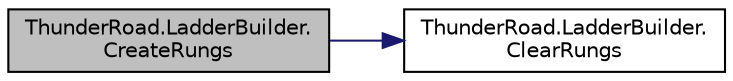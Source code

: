 digraph "ThunderRoad.LadderBuilder.CreateRungs"
{
 // LATEX_PDF_SIZE
  edge [fontname="Helvetica",fontsize="10",labelfontname="Helvetica",labelfontsize="10"];
  node [fontname="Helvetica",fontsize="10",shape=record];
  rankdir="LR";
  Node1 [label="ThunderRoad.LadderBuilder.\lCreateRungs",height=0.2,width=0.4,color="black", fillcolor="grey75", style="filled", fontcolor="black",tooltip="Creates the rungs."];
  Node1 -> Node2 [color="midnightblue",fontsize="10",style="solid",fontname="Helvetica"];
  Node2 [label="ThunderRoad.LadderBuilder.\lClearRungs",height=0.2,width=0.4,color="black", fillcolor="white", style="filled",URL="$class_thunder_road_1_1_ladder_builder.html#a159251e1778e5fcb78a9ecca200d1e73",tooltip="Clears the rungs."];
}
